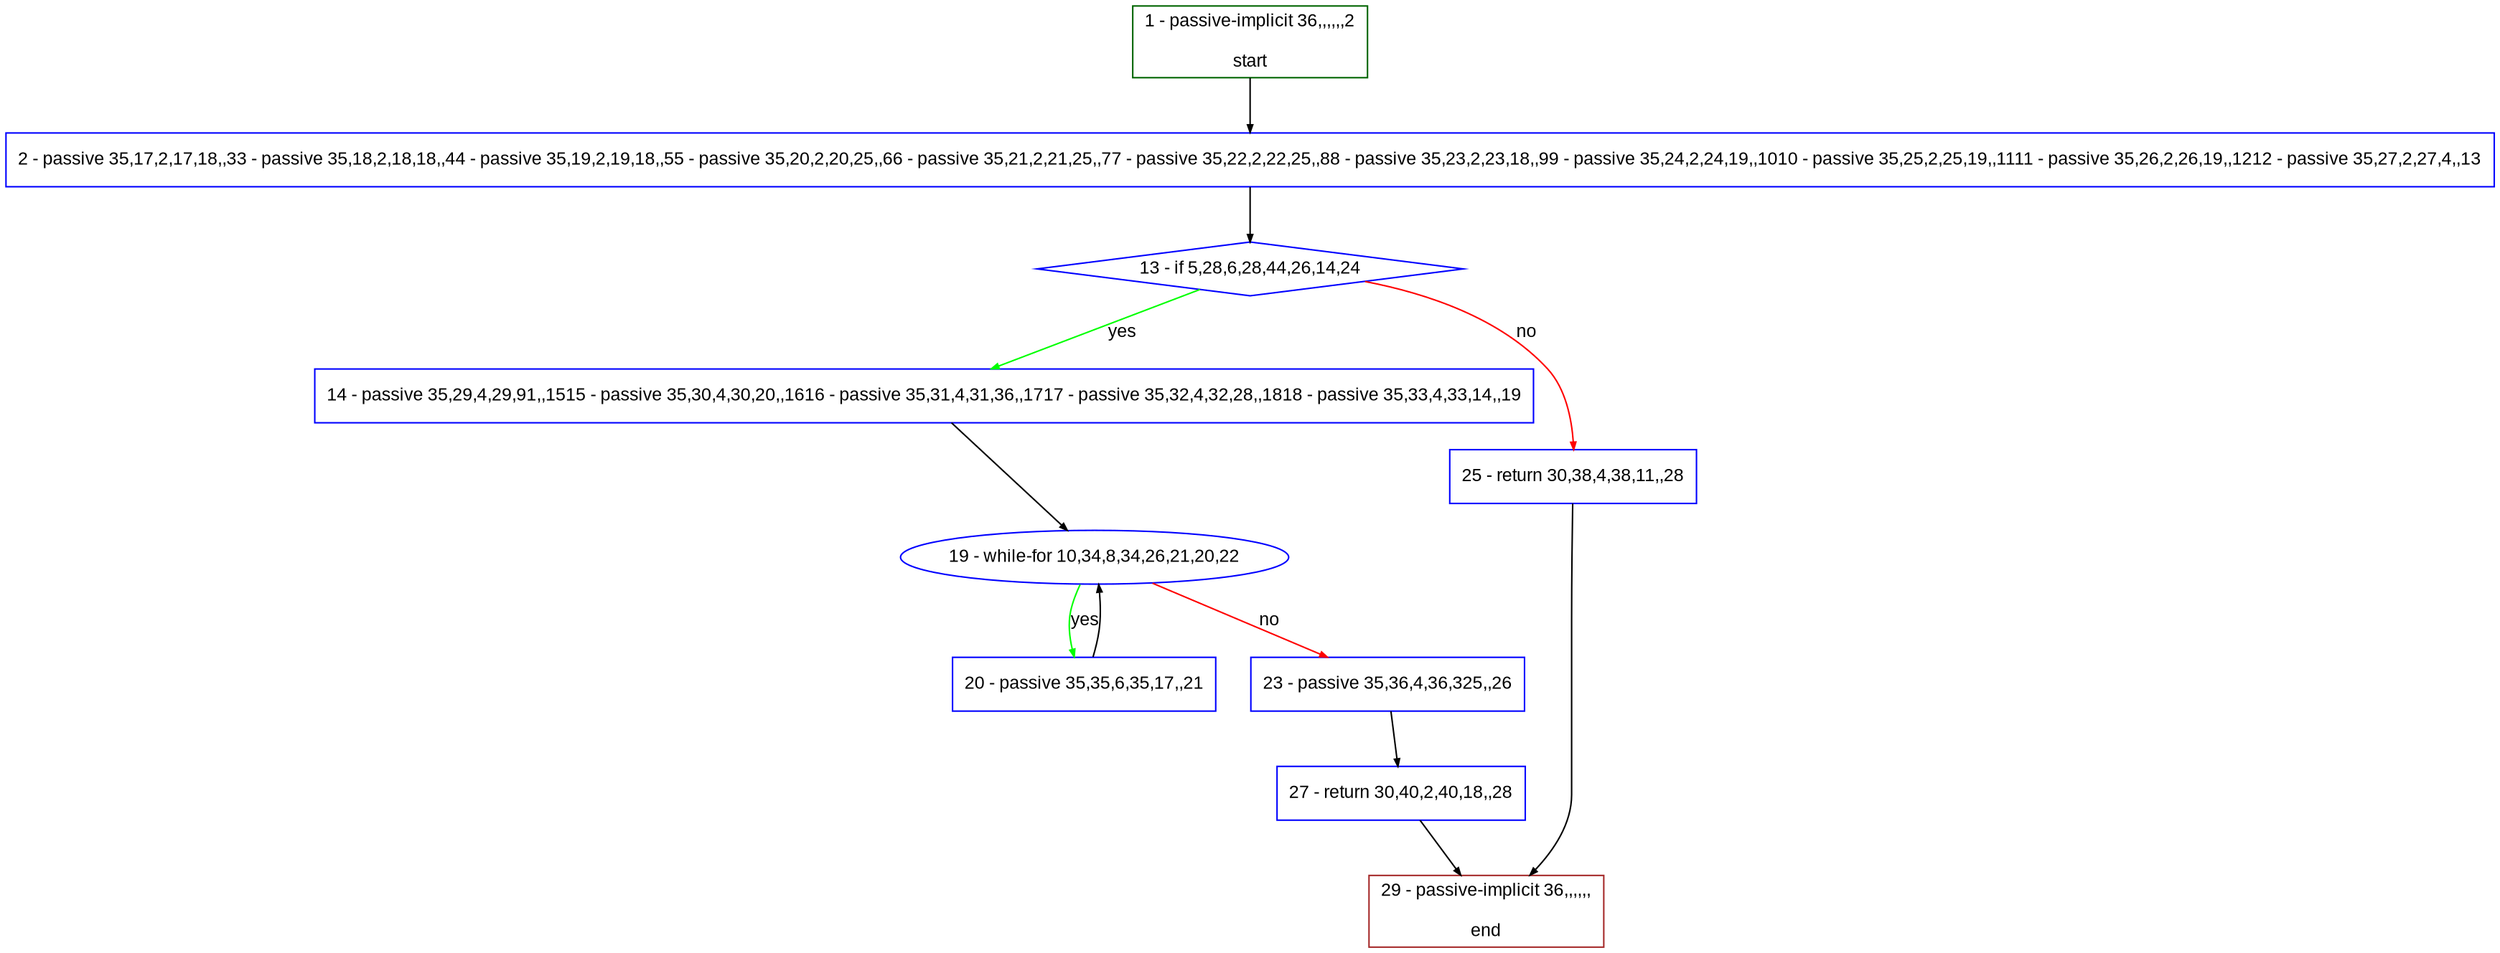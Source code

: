 digraph "" {
  graph [pack="true", label="", fontsize="12", packmode="clust", fontname="Arial", fillcolor="#FFFFCC", bgcolor="white", style="rounded,filled", compound="true"];
  node [node_initialized="no", label="", color="grey", fontsize="12", fillcolor="white", fontname="Arial", style="filled", shape="rectangle", compound="true", fixedsize="false"];
  edge [fontcolor="black", arrowhead="normal", arrowtail="none", arrowsize="0.5", ltail="", label="", color="black", fontsize="12", lhead="", fontname="Arial", dir="forward", compound="true"];
  __N1 [label="2 - passive 35,17,2,17,18,,33 - passive 35,18,2,18,18,,44 - passive 35,19,2,19,18,,55 - passive 35,20,2,20,25,,66 - passive 35,21,2,21,25,,77 - passive 35,22,2,22,25,,88 - passive 35,23,2,23,18,,99 - passive 35,24,2,24,19,,1010 - passive 35,25,2,25,19,,1111 - passive 35,26,2,26,19,,1212 - passive 35,27,2,27,4,,13", color="#0000ff", fillcolor="#ffffff", style="filled", shape="box"];
  __N2 [label="1 - passive-implicit 36,,,,,,2\n\nstart", color="#006400", fillcolor="#ffffff", style="filled", shape="box"];
  __N3 [label="13 - if 5,28,6,28,44,26,14,24", color="#0000ff", fillcolor="#ffffff", style="filled", shape="diamond"];
  __N4 [label="14 - passive 35,29,4,29,91,,1515 - passive 35,30,4,30,20,,1616 - passive 35,31,4,31,36,,1717 - passive 35,32,4,32,28,,1818 - passive 35,33,4,33,14,,19", color="#0000ff", fillcolor="#ffffff", style="filled", shape="box"];
  __N5 [label="25 - return 30,38,4,38,11,,28", color="#0000ff", fillcolor="#ffffff", style="filled", shape="box"];
  __N6 [label="19 - while-for 10,34,8,34,26,21,20,22", color="#0000ff", fillcolor="#ffffff", style="filled", shape="oval"];
  __N7 [label="20 - passive 35,35,6,35,17,,21", color="#0000ff", fillcolor="#ffffff", style="filled", shape="box"];
  __N8 [label="23 - passive 35,36,4,36,325,,26", color="#0000ff", fillcolor="#ffffff", style="filled", shape="box"];
  __N9 [label="27 - return 30,40,2,40,18,,28", color="#0000ff", fillcolor="#ffffff", style="filled", shape="box"];
  __N10 [label="29 - passive-implicit 36,,,,,,\n\nend", color="#a52a2a", fillcolor="#ffffff", style="filled", shape="box"];
  __N2 -> __N1 [arrowhead="normal", arrowtail="none", color="#000000", label="", dir="forward"];
  __N1 -> __N3 [arrowhead="normal", arrowtail="none", color="#000000", label="", dir="forward"];
  __N3 -> __N4 [arrowhead="normal", arrowtail="none", color="#00ff00", label="yes", dir="forward"];
  __N3 -> __N5 [arrowhead="normal", arrowtail="none", color="#ff0000", label="no", dir="forward"];
  __N4 -> __N6 [arrowhead="normal", arrowtail="none", color="#000000", label="", dir="forward"];
  __N6 -> __N7 [arrowhead="normal", arrowtail="none", color="#00ff00", label="yes", dir="forward"];
  __N7 -> __N6 [arrowhead="normal", arrowtail="none", color="#000000", label="", dir="forward"];
  __N6 -> __N8 [arrowhead="normal", arrowtail="none", color="#ff0000", label="no", dir="forward"];
  __N8 -> __N9 [arrowhead="normal", arrowtail="none", color="#000000", label="", dir="forward"];
  __N5 -> __N10 [arrowhead="normal", arrowtail="none", color="#000000", label="", dir="forward"];
  __N9 -> __N10 [arrowhead="normal", arrowtail="none", color="#000000", label="", dir="forward"];
}
